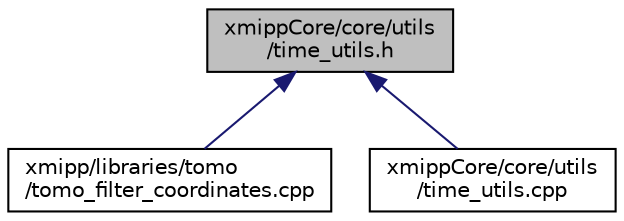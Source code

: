 digraph "xmippCore/core/utils/time_utils.h"
{
  edge [fontname="Helvetica",fontsize="10",labelfontname="Helvetica",labelfontsize="10"];
  node [fontname="Helvetica",fontsize="10",shape=record];
  Node4 [label="xmippCore/core/utils\l/time_utils.h",height=0.2,width=0.4,color="black", fillcolor="grey75", style="filled", fontcolor="black"];
  Node4 -> Node5 [dir="back",color="midnightblue",fontsize="10",style="solid",fontname="Helvetica"];
  Node5 [label="xmipp/libraries/tomo\l/tomo_filter_coordinates.cpp",height=0.2,width=0.4,color="black", fillcolor="white", style="filled",URL="$libraries_2tomo_2tomo__filter__coordinates_8cpp.html"];
  Node4 -> Node6 [dir="back",color="midnightblue",fontsize="10",style="solid",fontname="Helvetica"];
  Node6 [label="xmippCore/core/utils\l/time_utils.cpp",height=0.2,width=0.4,color="black", fillcolor="white", style="filled",URL="$time__utils_8cpp.html"];
}
